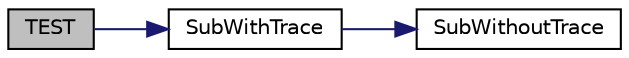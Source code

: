 digraph "TEST"
{
  edge [fontname="Helvetica",fontsize="10",labelfontname="Helvetica",labelfontsize="10"];
  node [fontname="Helvetica",fontsize="10",shape=record];
  rankdir="LR";
  Node222 [label="TEST",height=0.2,width=0.4,color="black", fillcolor="grey75", style="filled", fontcolor="black"];
  Node222 -> Node223 [color="midnightblue",fontsize="10",style="solid",fontname="Helvetica"];
  Node223 [label="SubWithTrace",height=0.2,width=0.4,color="black", fillcolor="white", style="filled",URL="$de/db0/gtest__output__test___8cc.html#a543ee38e0824e47113bb12c3277e09ae"];
  Node223 -> Node224 [color="midnightblue",fontsize="10",style="solid",fontname="Helvetica"];
  Node224 [label="SubWithoutTrace",height=0.2,width=0.4,color="black", fillcolor="white", style="filled",URL="$de/db0/gtest__output__test___8cc.html#a7e222b468bbde7215ce826f10993e746"];
}
